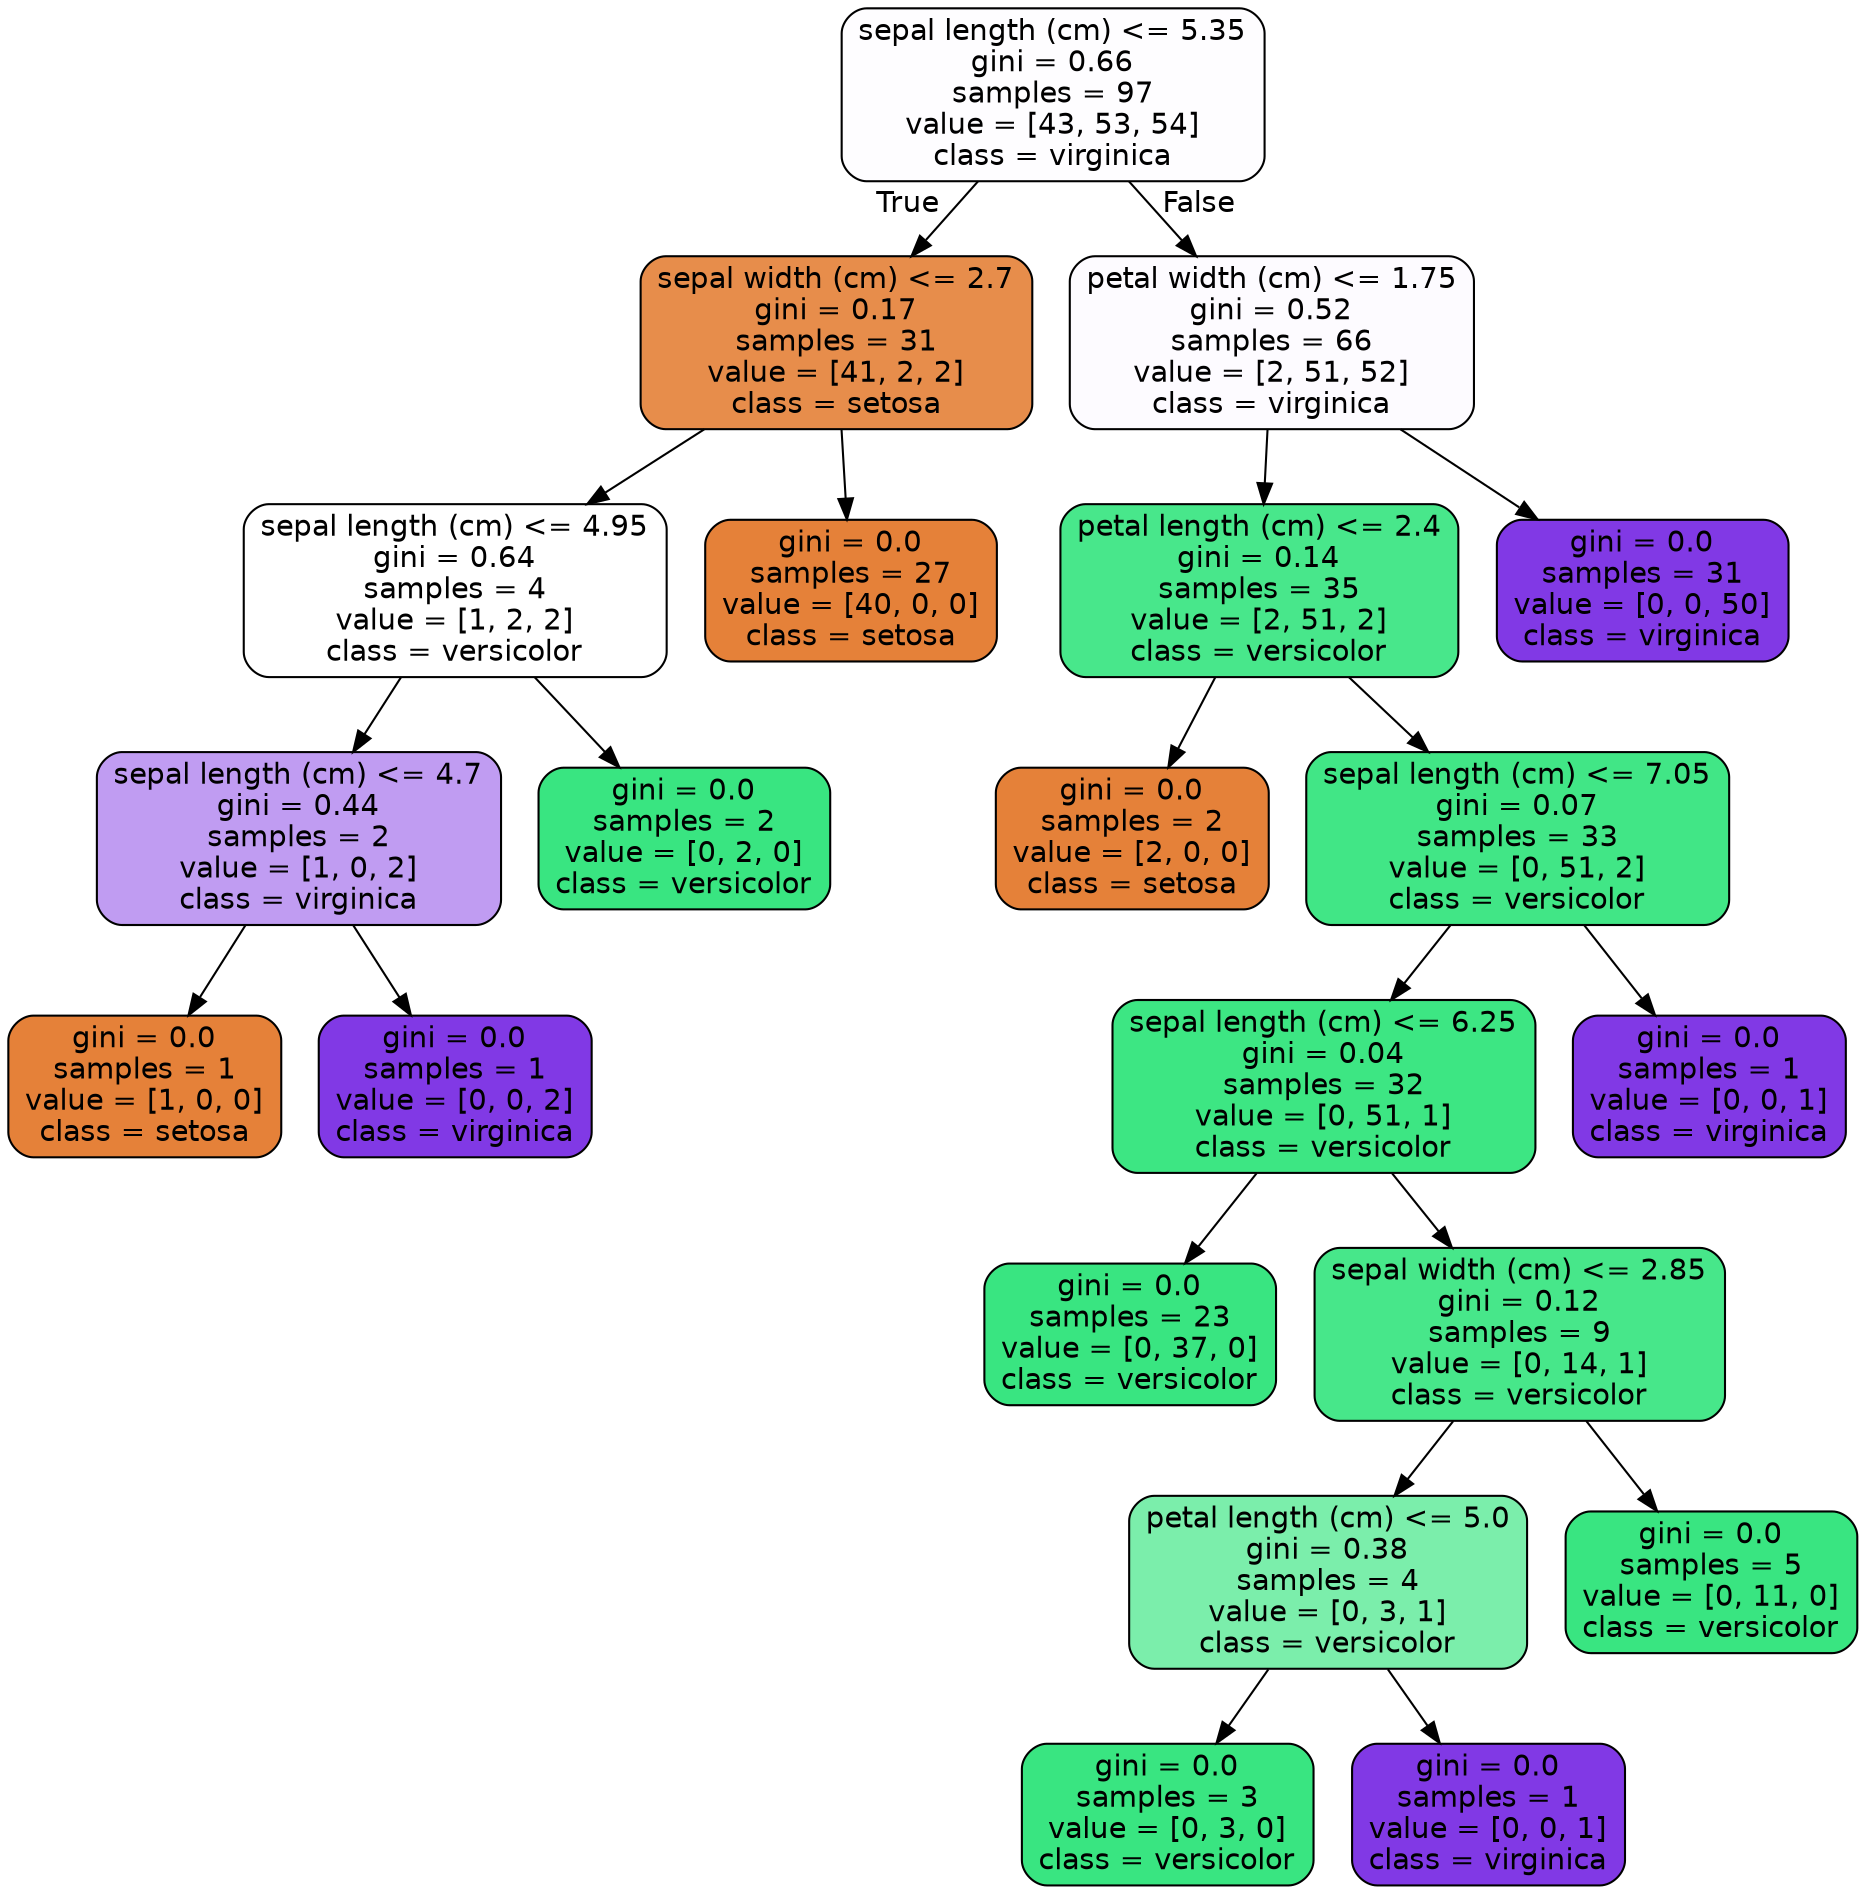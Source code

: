 digraph Tree {
node [shape=box, style="filled, rounded", color="black", fontname="helvetica"] ;
edge [fontname="helvetica"] ;
0 [label="sepal length (cm) <= 5.35\ngini = 0.66\nsamples = 97\nvalue = [43, 53, 54]\nclass = virginica", fillcolor="#fefdff"] ;
1 [label="sepal width (cm) <= 2.7\ngini = 0.17\nsamples = 31\nvalue = [41, 2, 2]\nclass = setosa", fillcolor="#e78d4b"] ;
0 -> 1 [labeldistance=2.5, labelangle=45, headlabel="True"] ;
2 [label="sepal length (cm) <= 4.95\ngini = 0.64\nsamples = 4\nvalue = [1, 2, 2]\nclass = versicolor", fillcolor="#ffffff"] ;
1 -> 2 ;
3 [label="sepal length (cm) <= 4.7\ngini = 0.44\nsamples = 2\nvalue = [1, 0, 2]\nclass = virginica", fillcolor="#c09cf2"] ;
2 -> 3 ;
4 [label="gini = 0.0\nsamples = 1\nvalue = [1, 0, 0]\nclass = setosa", fillcolor="#e58139"] ;
3 -> 4 ;
5 [label="gini = 0.0\nsamples = 1\nvalue = [0, 0, 2]\nclass = virginica", fillcolor="#8139e5"] ;
3 -> 5 ;
6 [label="gini = 0.0\nsamples = 2\nvalue = [0, 2, 0]\nclass = versicolor", fillcolor="#39e581"] ;
2 -> 6 ;
7 [label="gini = 0.0\nsamples = 27\nvalue = [40, 0, 0]\nclass = setosa", fillcolor="#e58139"] ;
1 -> 7 ;
8 [label="petal width (cm) <= 1.75\ngini = 0.52\nsamples = 66\nvalue = [2, 51, 52]\nclass = virginica", fillcolor="#fdfbff"] ;
0 -> 8 [labeldistance=2.5, labelangle=-45, headlabel="False"] ;
9 [label="petal length (cm) <= 2.4\ngini = 0.14\nsamples = 35\nvalue = [2, 51, 2]\nclass = versicolor", fillcolor="#48e78b"] ;
8 -> 9 ;
10 [label="gini = 0.0\nsamples = 2\nvalue = [2, 0, 0]\nclass = setosa", fillcolor="#e58139"] ;
9 -> 10 ;
11 [label="sepal length (cm) <= 7.05\ngini = 0.07\nsamples = 33\nvalue = [0, 51, 2]\nclass = versicolor", fillcolor="#41e686"] ;
9 -> 11 ;
12 [label="sepal length (cm) <= 6.25\ngini = 0.04\nsamples = 32\nvalue = [0, 51, 1]\nclass = versicolor", fillcolor="#3de683"] ;
11 -> 12 ;
13 [label="gini = 0.0\nsamples = 23\nvalue = [0, 37, 0]\nclass = versicolor", fillcolor="#39e581"] ;
12 -> 13 ;
14 [label="sepal width (cm) <= 2.85\ngini = 0.12\nsamples = 9\nvalue = [0, 14, 1]\nclass = versicolor", fillcolor="#47e78a"] ;
12 -> 14 ;
15 [label="petal length (cm) <= 5.0\ngini = 0.38\nsamples = 4\nvalue = [0, 3, 1]\nclass = versicolor", fillcolor="#7beeab"] ;
14 -> 15 ;
16 [label="gini = 0.0\nsamples = 3\nvalue = [0, 3, 0]\nclass = versicolor", fillcolor="#39e581"] ;
15 -> 16 ;
17 [label="gini = 0.0\nsamples = 1\nvalue = [0, 0, 1]\nclass = virginica", fillcolor="#8139e5"] ;
15 -> 17 ;
18 [label="gini = 0.0\nsamples = 5\nvalue = [0, 11, 0]\nclass = versicolor", fillcolor="#39e581"] ;
14 -> 18 ;
19 [label="gini = 0.0\nsamples = 1\nvalue = [0, 0, 1]\nclass = virginica", fillcolor="#8139e5"] ;
11 -> 19 ;
20 [label="gini = 0.0\nsamples = 31\nvalue = [0, 0, 50]\nclass = virginica", fillcolor="#8139e5"] ;
8 -> 20 ;
}